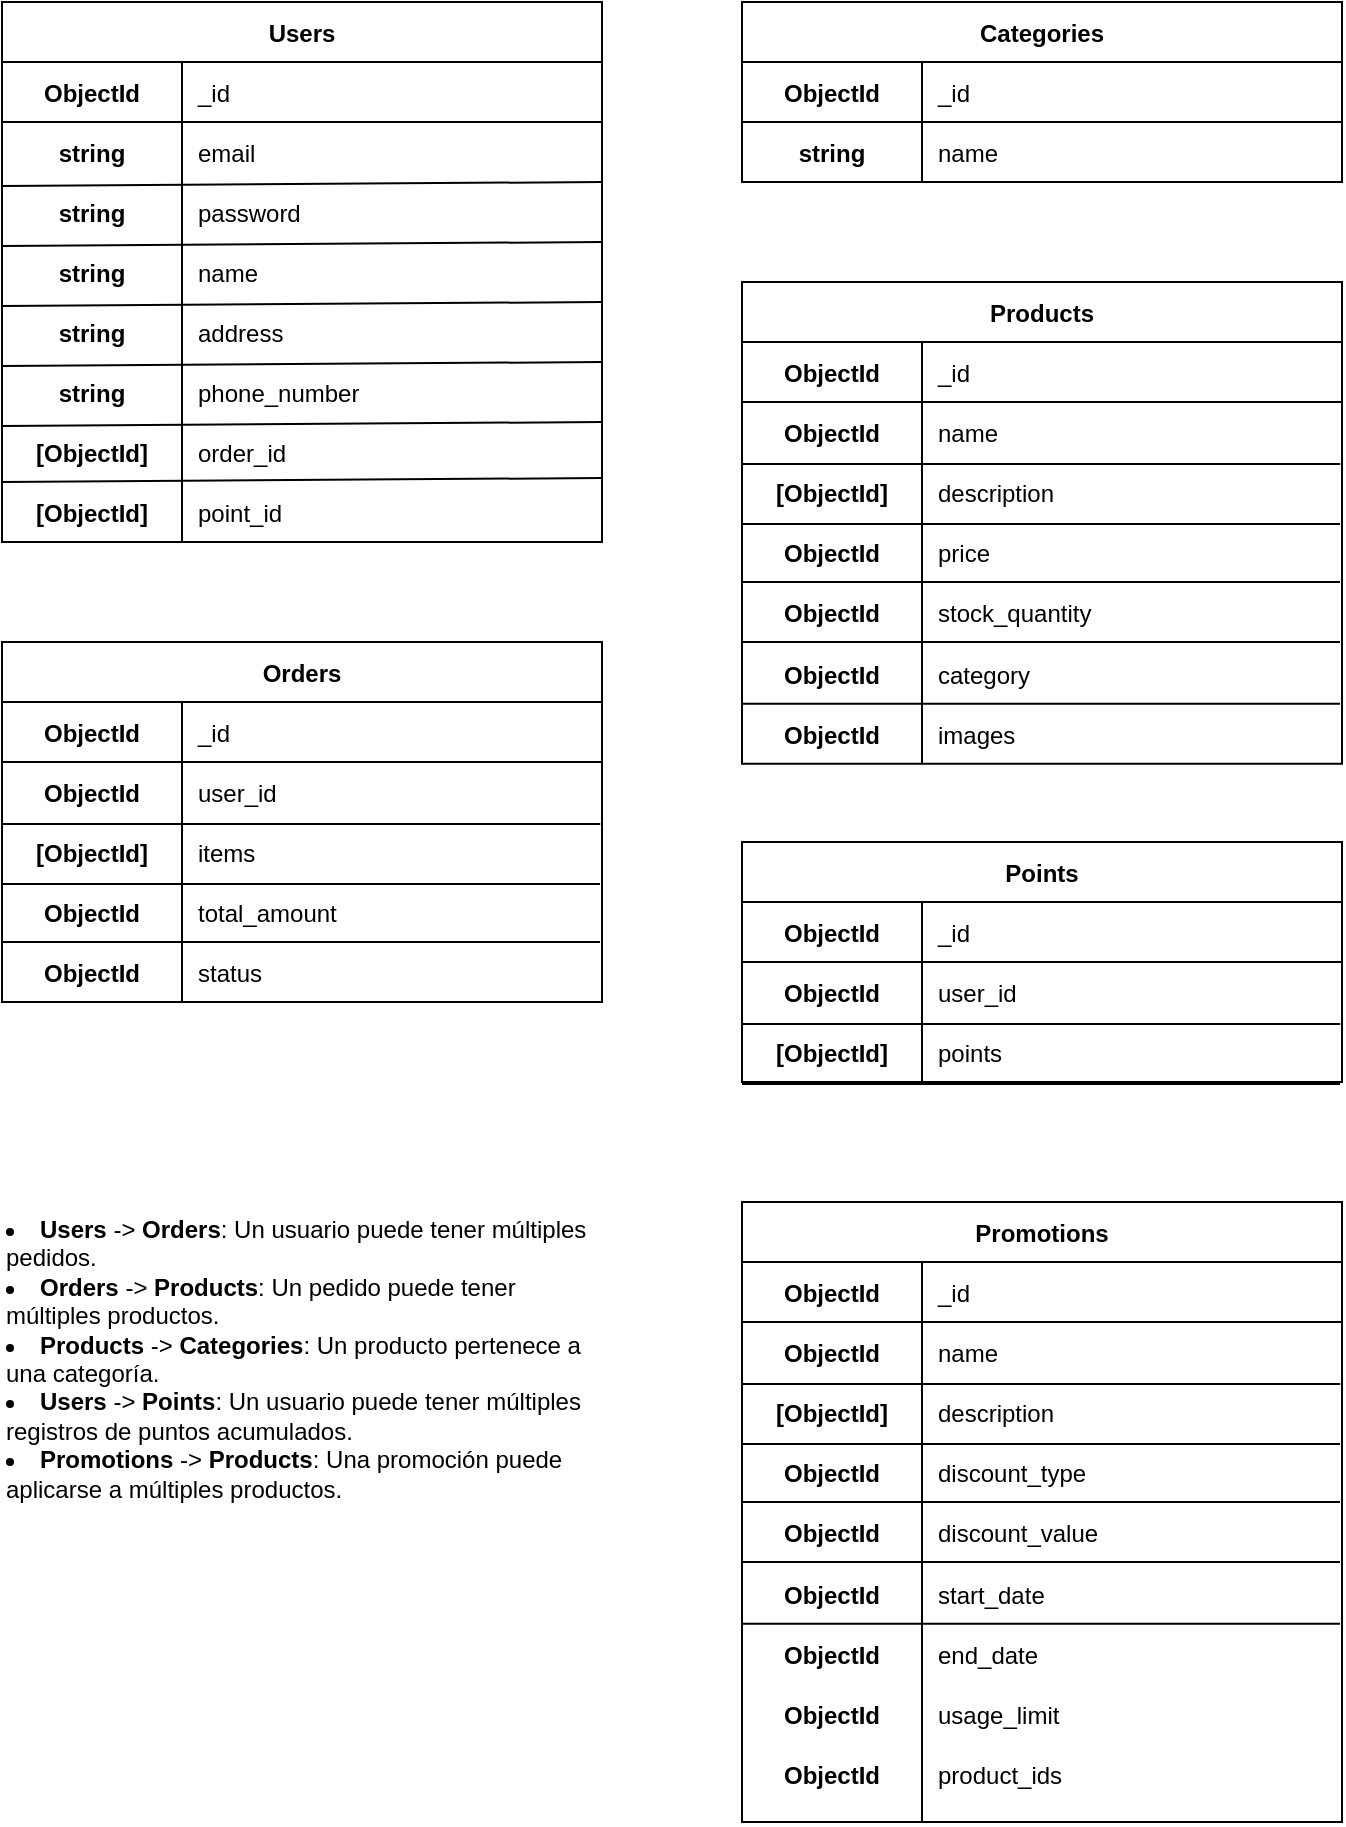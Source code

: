 <mxfile version="24.6.4" type="github">
  <diagram id="R2lEEEUBdFMjLlhIrx00" name="Page-1">
    <mxGraphModel dx="2607" dy="1371" grid="1" gridSize="10" guides="1" tooltips="1" connect="1" arrows="1" fold="1" page="1" pageScale="1" pageWidth="850" pageHeight="1100" math="0" shadow="0" extFonts="Permanent Marker^https://fonts.googleapis.com/css?family=Permanent+Marker">
      <root>
        <mxCell id="0" />
        <mxCell id="1" parent="0" />
        <mxCell id="C-vyLk0tnHw3VtMMgP7b-23" value="Users" style="shape=table;startSize=30;container=1;collapsible=1;childLayout=tableLayout;fixedRows=1;rowLines=0;fontStyle=1;align=center;resizeLast=1;" parent="1" vertex="1">
          <mxGeometry x="70" y="120" width="300" height="270" as="geometry" />
        </mxCell>
        <mxCell id="C-vyLk0tnHw3VtMMgP7b-24" value="" style="shape=partialRectangle;collapsible=0;dropTarget=0;pointerEvents=0;fillColor=none;points=[[0,0.5],[1,0.5]];portConstraint=eastwest;top=0;left=0;right=0;bottom=1;" parent="C-vyLk0tnHw3VtMMgP7b-23" vertex="1">
          <mxGeometry y="30" width="300" height="30" as="geometry" />
        </mxCell>
        <mxCell id="C-vyLk0tnHw3VtMMgP7b-25" value="ObjectId" style="shape=partialRectangle;overflow=hidden;connectable=0;fillColor=none;top=0;left=0;bottom=0;right=0;fontStyle=1;strokeColor=default;" parent="C-vyLk0tnHw3VtMMgP7b-24" vertex="1">
          <mxGeometry width="90" height="30" as="geometry">
            <mxRectangle width="90" height="30" as="alternateBounds" />
          </mxGeometry>
        </mxCell>
        <mxCell id="C-vyLk0tnHw3VtMMgP7b-26" value="_id" style="shape=partialRectangle;overflow=hidden;connectable=0;fillColor=none;top=0;left=0;bottom=0;right=0;align=left;spacingLeft=6;fontStyle=0;" parent="C-vyLk0tnHw3VtMMgP7b-24" vertex="1">
          <mxGeometry x="90" width="210" height="30" as="geometry">
            <mxRectangle width="210" height="30" as="alternateBounds" />
          </mxGeometry>
        </mxCell>
        <mxCell id="C-vyLk0tnHw3VtMMgP7b-27" value="" style="shape=partialRectangle;collapsible=0;dropTarget=0;pointerEvents=0;fillColor=none;points=[[0,0.5],[1,0.5]];portConstraint=eastwest;top=0;left=0;right=0;bottom=0;" parent="C-vyLk0tnHw3VtMMgP7b-23" vertex="1">
          <mxGeometry y="60" width="300" height="30" as="geometry" />
        </mxCell>
        <mxCell id="C-vyLk0tnHw3VtMMgP7b-28" value="string" style="shape=partialRectangle;overflow=hidden;connectable=0;fillColor=none;top=0;left=0;bottom=0;right=0;strokeColor=default;align=center;verticalAlign=middle;fontFamily=Helvetica;fontSize=12;fontColor=default;fontStyle=1;" parent="C-vyLk0tnHw3VtMMgP7b-27" vertex="1">
          <mxGeometry width="90" height="30" as="geometry">
            <mxRectangle width="90" height="30" as="alternateBounds" />
          </mxGeometry>
        </mxCell>
        <mxCell id="C-vyLk0tnHw3VtMMgP7b-29" value="email " style="shape=partialRectangle;overflow=hidden;connectable=0;fillColor=none;top=0;left=0;bottom=0;right=0;align=left;spacingLeft=6;strokeColor=default;verticalAlign=middle;fontFamily=Helvetica;fontSize=12;fontColor=default;fontStyle=0;" parent="C-vyLk0tnHw3VtMMgP7b-27" vertex="1">
          <mxGeometry x="90" width="210" height="30" as="geometry">
            <mxRectangle width="210" height="30" as="alternateBounds" />
          </mxGeometry>
        </mxCell>
        <mxCell id="EPbJx3VBAS1g0BrYEu9k-61" value="" style="endArrow=none;html=1;rounded=0;entryX=0.001;entryY=1.067;entryDx=0;entryDy=0;entryPerimeter=0;" edge="1" parent="C-vyLk0tnHw3VtMMgP7b-23" target="C-vyLk0tnHw3VtMMgP7b-27">
          <mxGeometry width="50" height="50" relative="1" as="geometry">
            <mxPoint x="300" y="90" as="sourcePoint" />
            <mxPoint x="100" y="40" as="targetPoint" />
          </mxGeometry>
        </mxCell>
        <mxCell id="EPbJx3VBAS1g0BrYEu9k-4" value="string" style="shape=partialRectangle;overflow=hidden;connectable=0;fillColor=none;top=0;left=0;bottom=0;right=0;strokeColor=default;align=center;verticalAlign=middle;fontFamily=Helvetica;fontSize=12;fontColor=default;fontStyle=1;" vertex="1" parent="1">
          <mxGeometry x="70" y="240" width="90" height="30" as="geometry">
            <mxRectangle width="90" height="30" as="alternateBounds" />
          </mxGeometry>
        </mxCell>
        <mxCell id="EPbJx3VBAS1g0BrYEu9k-5" value="name" style="shape=partialRectangle;overflow=hidden;connectable=0;fillColor=none;top=0;left=0;bottom=0;right=0;align=left;spacingLeft=6;strokeColor=default;verticalAlign=middle;fontFamily=Helvetica;fontSize=12;fontColor=default;fontStyle=0;" vertex="1" parent="1">
          <mxGeometry x="160" y="240" width="210" height="30" as="geometry">
            <mxRectangle width="210" height="30" as="alternateBounds" />
          </mxGeometry>
        </mxCell>
        <mxCell id="EPbJx3VBAS1g0BrYEu9k-6" value="string" style="shape=partialRectangle;overflow=hidden;connectable=0;fillColor=none;top=0;left=0;bottom=0;right=0;strokeColor=default;align=center;verticalAlign=middle;fontFamily=Helvetica;fontSize=12;fontColor=default;fontStyle=1;labelBorderColor=none;labelBackgroundColor=none;" vertex="1" parent="1">
          <mxGeometry x="70" y="210" width="90" height="30" as="geometry">
            <mxRectangle width="90" height="30" as="alternateBounds" />
          </mxGeometry>
        </mxCell>
        <mxCell id="EPbJx3VBAS1g0BrYEu9k-7" value="password" style="shape=partialRectangle;overflow=hidden;connectable=0;fillColor=none;top=0;left=0;bottom=0;right=0;align=left;spacingLeft=6;strokeColor=default;verticalAlign=middle;fontFamily=Helvetica;fontSize=12;fontColor=default;fontStyle=0;" vertex="1" parent="1">
          <mxGeometry x="160" y="210" width="210" height="30" as="geometry">
            <mxRectangle width="210" height="30" as="alternateBounds" />
          </mxGeometry>
        </mxCell>
        <mxCell id="EPbJx3VBAS1g0BrYEu9k-8" value="string" style="shape=partialRectangle;overflow=hidden;connectable=0;fillColor=none;top=0;left=0;bottom=0;right=0;strokeColor=default;align=center;verticalAlign=middle;fontFamily=Helvetica;fontSize=12;fontColor=default;fontStyle=1;" vertex="1" parent="1">
          <mxGeometry x="70" y="270" width="90" height="30" as="geometry">
            <mxRectangle width="90" height="30" as="alternateBounds" />
          </mxGeometry>
        </mxCell>
        <mxCell id="EPbJx3VBAS1g0BrYEu9k-9" value="address" style="shape=partialRectangle;overflow=hidden;connectable=0;fillColor=none;top=0;left=0;bottom=0;right=0;align=left;spacingLeft=6;strokeColor=default;verticalAlign=middle;fontFamily=Helvetica;fontSize=12;fontColor=default;fontStyle=0;" vertex="1" parent="1">
          <mxGeometry x="160" y="270" width="210" height="30" as="geometry">
            <mxRectangle width="210" height="30" as="alternateBounds" />
          </mxGeometry>
        </mxCell>
        <mxCell id="EPbJx3VBAS1g0BrYEu9k-10" value="string" style="shape=partialRectangle;overflow=hidden;connectable=0;fillColor=none;top=0;left=0;bottom=0;right=0;strokeColor=default;align=center;verticalAlign=middle;fontFamily=Helvetica;fontSize=12;fontColor=default;fontStyle=1;" vertex="1" parent="1">
          <mxGeometry x="70" y="300" width="90" height="30" as="geometry">
            <mxRectangle width="90" height="30" as="alternateBounds" />
          </mxGeometry>
        </mxCell>
        <mxCell id="EPbJx3VBAS1g0BrYEu9k-11" value="phone_number" style="shape=partialRectangle;overflow=hidden;connectable=0;fillColor=none;top=0;left=0;bottom=0;right=0;align=left;spacingLeft=6;strokeColor=default;verticalAlign=middle;fontFamily=Helvetica;fontSize=12;fontColor=default;fontStyle=0;" vertex="1" parent="1">
          <mxGeometry x="160" y="300" width="210" height="30" as="geometry">
            <mxRectangle width="210" height="30" as="alternateBounds" />
          </mxGeometry>
        </mxCell>
        <mxCell id="EPbJx3VBAS1g0BrYEu9k-12" value="[ObjectId]" style="shape=partialRectangle;overflow=hidden;connectable=0;fillColor=none;top=0;left=0;bottom=0;right=0;strokeColor=default;align=center;verticalAlign=middle;fontFamily=Helvetica;fontSize=12;fontColor=default;fontStyle=1;" vertex="1" parent="1">
          <mxGeometry x="70" y="330" width="90" height="30" as="geometry">
            <mxRectangle width="90" height="30" as="alternateBounds" />
          </mxGeometry>
        </mxCell>
        <mxCell id="EPbJx3VBAS1g0BrYEu9k-13" value="order_id" style="shape=partialRectangle;overflow=hidden;connectable=0;fillColor=none;top=0;left=0;bottom=0;right=0;align=left;spacingLeft=6;strokeColor=default;verticalAlign=middle;fontFamily=Helvetica;fontSize=12;fontColor=default;fontStyle=0;" vertex="1" parent="1">
          <mxGeometry x="160" y="330" width="210" height="30" as="geometry">
            <mxRectangle width="210" height="30" as="alternateBounds" />
          </mxGeometry>
        </mxCell>
        <mxCell id="EPbJx3VBAS1g0BrYEu9k-14" value="[ObjectId]" style="shape=partialRectangle;overflow=hidden;connectable=0;fillColor=none;top=0;left=0;bottom=0;right=0;strokeColor=default;align=center;verticalAlign=middle;fontFamily=Helvetica;fontSize=12;fontColor=default;fontStyle=1;" vertex="1" parent="1">
          <mxGeometry x="70" y="360" width="90" height="30" as="geometry">
            <mxRectangle width="90" height="30" as="alternateBounds" />
          </mxGeometry>
        </mxCell>
        <mxCell id="EPbJx3VBAS1g0BrYEu9k-15" value="point_id" style="shape=partialRectangle;overflow=hidden;connectable=0;fillColor=none;top=0;left=0;bottom=0;right=0;align=left;spacingLeft=6;strokeColor=default;verticalAlign=middle;fontFamily=Helvetica;fontSize=12;fontColor=default;fontStyle=0;" vertex="1" parent="1">
          <mxGeometry x="160" y="360" width="210" height="30" as="geometry">
            <mxRectangle width="210" height="30" as="alternateBounds" />
          </mxGeometry>
        </mxCell>
        <mxCell id="EPbJx3VBAS1g0BrYEu9k-16" value="Categories" style="shape=table;startSize=30;container=1;collapsible=1;childLayout=tableLayout;fixedRows=1;rowLines=0;fontStyle=1;align=center;resizeLast=1;" vertex="1" parent="1">
          <mxGeometry x="440" y="120" width="300" height="90" as="geometry" />
        </mxCell>
        <mxCell id="EPbJx3VBAS1g0BrYEu9k-17" value="" style="shape=partialRectangle;collapsible=0;dropTarget=0;pointerEvents=0;fillColor=none;points=[[0,0.5],[1,0.5]];portConstraint=eastwest;top=0;left=0;right=0;bottom=1;" vertex="1" parent="EPbJx3VBAS1g0BrYEu9k-16">
          <mxGeometry y="30" width="300" height="30" as="geometry" />
        </mxCell>
        <mxCell id="EPbJx3VBAS1g0BrYEu9k-18" value="ObjectId" style="shape=partialRectangle;overflow=hidden;connectable=0;fillColor=none;top=0;left=0;bottom=0;right=0;fontStyle=1;strokeColor=default;" vertex="1" parent="EPbJx3VBAS1g0BrYEu9k-17">
          <mxGeometry width="90" height="30" as="geometry">
            <mxRectangle width="90" height="30" as="alternateBounds" />
          </mxGeometry>
        </mxCell>
        <mxCell id="EPbJx3VBAS1g0BrYEu9k-19" value="_id" style="shape=partialRectangle;overflow=hidden;connectable=0;fillColor=none;top=0;left=0;bottom=0;right=0;align=left;spacingLeft=6;fontStyle=0;" vertex="1" parent="EPbJx3VBAS1g0BrYEu9k-17">
          <mxGeometry x="90" width="210" height="30" as="geometry">
            <mxRectangle width="210" height="30" as="alternateBounds" />
          </mxGeometry>
        </mxCell>
        <mxCell id="EPbJx3VBAS1g0BrYEu9k-20" value="" style="shape=partialRectangle;collapsible=0;dropTarget=0;pointerEvents=0;fillColor=none;points=[[0,0.5],[1,0.5]];portConstraint=eastwest;top=0;left=0;right=0;bottom=0;" vertex="1" parent="EPbJx3VBAS1g0BrYEu9k-16">
          <mxGeometry y="60" width="300" height="30" as="geometry" />
        </mxCell>
        <mxCell id="EPbJx3VBAS1g0BrYEu9k-21" value="string" style="shape=partialRectangle;overflow=hidden;connectable=0;fillColor=none;top=0;left=0;bottom=0;right=0;strokeColor=default;align=center;verticalAlign=middle;fontFamily=Helvetica;fontSize=12;fontColor=default;fontStyle=1;" vertex="1" parent="EPbJx3VBAS1g0BrYEu9k-20">
          <mxGeometry width="90" height="30" as="geometry">
            <mxRectangle width="90" height="30" as="alternateBounds" />
          </mxGeometry>
        </mxCell>
        <mxCell id="EPbJx3VBAS1g0BrYEu9k-22" value="name" style="shape=partialRectangle;overflow=hidden;connectable=0;fillColor=none;top=0;left=0;bottom=0;right=0;align=left;spacingLeft=6;strokeColor=default;verticalAlign=middle;fontFamily=Helvetica;fontSize=12;fontColor=default;fontStyle=0;" vertex="1" parent="EPbJx3VBAS1g0BrYEu9k-20">
          <mxGeometry x="90" width="210" height="30" as="geometry">
            <mxRectangle width="210" height="30" as="alternateBounds" />
          </mxGeometry>
        </mxCell>
        <mxCell id="EPbJx3VBAS1g0BrYEu9k-37" value="Orders" style="shape=table;startSize=30;container=1;collapsible=1;childLayout=tableLayout;fixedRows=1;rowLines=0;fontStyle=1;align=center;resizeLast=1;" vertex="1" parent="1">
          <mxGeometry x="70" y="440" width="300" height="180" as="geometry" />
        </mxCell>
        <mxCell id="EPbJx3VBAS1g0BrYEu9k-38" value="" style="shape=partialRectangle;collapsible=0;dropTarget=0;pointerEvents=0;fillColor=none;points=[[0,0.5],[1,0.5]];portConstraint=eastwest;top=0;left=0;right=0;bottom=1;" vertex="1" parent="EPbJx3VBAS1g0BrYEu9k-37">
          <mxGeometry y="30" width="300" height="30" as="geometry" />
        </mxCell>
        <mxCell id="EPbJx3VBAS1g0BrYEu9k-39" value="ObjectId" style="shape=partialRectangle;overflow=hidden;connectable=0;fillColor=none;top=0;left=0;bottom=0;right=0;fontStyle=1;strokeColor=default;" vertex="1" parent="EPbJx3VBAS1g0BrYEu9k-38">
          <mxGeometry width="90" height="30" as="geometry">
            <mxRectangle width="90" height="30" as="alternateBounds" />
          </mxGeometry>
        </mxCell>
        <mxCell id="EPbJx3VBAS1g0BrYEu9k-40" value="_id" style="shape=partialRectangle;overflow=hidden;connectable=0;fillColor=none;top=0;left=0;bottom=0;right=0;align=left;spacingLeft=6;fontStyle=0;" vertex="1" parent="EPbJx3VBAS1g0BrYEu9k-38">
          <mxGeometry x="90" width="210" height="30" as="geometry">
            <mxRectangle width="210" height="30" as="alternateBounds" />
          </mxGeometry>
        </mxCell>
        <mxCell id="EPbJx3VBAS1g0BrYEu9k-41" value="" style="shape=partialRectangle;collapsible=0;dropTarget=0;pointerEvents=0;fillColor=none;points=[[0,0.5],[1,0.5]];portConstraint=eastwest;top=0;left=0;right=0;bottom=0;" vertex="1" parent="EPbJx3VBAS1g0BrYEu9k-37">
          <mxGeometry y="60" width="300" height="30" as="geometry" />
        </mxCell>
        <mxCell id="EPbJx3VBAS1g0BrYEu9k-42" value="ObjectId" style="shape=partialRectangle;overflow=hidden;connectable=0;fillColor=none;top=0;left=0;bottom=0;right=0;strokeColor=default;align=center;verticalAlign=middle;fontFamily=Helvetica;fontSize=12;fontColor=default;fontStyle=1;" vertex="1" parent="EPbJx3VBAS1g0BrYEu9k-41">
          <mxGeometry width="90" height="30" as="geometry">
            <mxRectangle width="90" height="30" as="alternateBounds" />
          </mxGeometry>
        </mxCell>
        <mxCell id="EPbJx3VBAS1g0BrYEu9k-43" value="user_id" style="shape=partialRectangle;overflow=hidden;connectable=0;fillColor=none;top=0;left=0;bottom=0;right=0;align=left;spacingLeft=6;strokeColor=default;verticalAlign=middle;fontFamily=Helvetica;fontSize=12;fontColor=default;fontStyle=0;" vertex="1" parent="EPbJx3VBAS1g0BrYEu9k-41">
          <mxGeometry x="90" width="210" height="30" as="geometry">
            <mxRectangle width="210" height="30" as="alternateBounds" />
          </mxGeometry>
        </mxCell>
        <mxCell id="EPbJx3VBAS1g0BrYEu9k-44" value="[ObjectId]" style="shape=partialRectangle;overflow=hidden;connectable=0;fillColor=none;top=0;left=0;bottom=0;right=0;fontStyle=1;strokeColor=default;" vertex="1" parent="1">
          <mxGeometry x="70" y="530" width="90" height="30" as="geometry">
            <mxRectangle width="90" height="30" as="alternateBounds" />
          </mxGeometry>
        </mxCell>
        <mxCell id="EPbJx3VBAS1g0BrYEu9k-45" value="items" style="shape=partialRectangle;overflow=hidden;connectable=0;fillColor=none;top=0;left=0;bottom=0;right=0;align=left;spacingLeft=6;fontStyle=0;" vertex="1" parent="1">
          <mxGeometry x="160" y="530" width="210" height="30" as="geometry">
            <mxRectangle width="210" height="30" as="alternateBounds" />
          </mxGeometry>
        </mxCell>
        <mxCell id="EPbJx3VBAS1g0BrYEu9k-47" value="" style="endArrow=none;html=1;rounded=0;entryX=0.3;entryY=-0.015;entryDx=0;entryDy=0;entryPerimeter=0;" edge="1" parent="1" target="EPbJx3VBAS1g0BrYEu9k-38">
          <mxGeometry width="50" height="50" relative="1" as="geometry">
            <mxPoint x="160" y="620" as="sourcePoint" />
            <mxPoint x="250" y="430" as="targetPoint" />
          </mxGeometry>
        </mxCell>
        <mxCell id="EPbJx3VBAS1g0BrYEu9k-48" value="" style="endArrow=none;html=1;rounded=0;entryX=0.997;entryY=1.035;entryDx=0;entryDy=0;entryPerimeter=0;" edge="1" parent="1" target="EPbJx3VBAS1g0BrYEu9k-41">
          <mxGeometry width="50" height="50" relative="1" as="geometry">
            <mxPoint x="70" y="531" as="sourcePoint" />
            <mxPoint x="170" y="480" as="targetPoint" />
          </mxGeometry>
        </mxCell>
        <mxCell id="EPbJx3VBAS1g0BrYEu9k-50" value="ObjectId" style="shape=partialRectangle;overflow=hidden;connectable=0;fillColor=none;top=0;left=0;bottom=0;right=0;fontStyle=1;strokeColor=default;" vertex="1" parent="1">
          <mxGeometry x="70" y="560" width="90" height="30" as="geometry">
            <mxRectangle width="90" height="30" as="alternateBounds" />
          </mxGeometry>
        </mxCell>
        <mxCell id="EPbJx3VBAS1g0BrYEu9k-51" value="total_amount" style="shape=partialRectangle;overflow=hidden;connectable=0;fillColor=none;top=0;left=0;bottom=0;right=0;align=left;spacingLeft=6;fontStyle=0;" vertex="1" parent="1">
          <mxGeometry x="160" y="560" width="210" height="30" as="geometry">
            <mxRectangle width="210" height="30" as="alternateBounds" />
          </mxGeometry>
        </mxCell>
        <mxCell id="EPbJx3VBAS1g0BrYEu9k-52" value="" style="endArrow=none;html=1;rounded=0;entryX=0.997;entryY=1.035;entryDx=0;entryDy=0;entryPerimeter=0;" edge="1" parent="1">
          <mxGeometry width="50" height="50" relative="1" as="geometry">
            <mxPoint x="70" y="561" as="sourcePoint" />
            <mxPoint x="369" y="561" as="targetPoint" />
          </mxGeometry>
        </mxCell>
        <mxCell id="EPbJx3VBAS1g0BrYEu9k-53" value="" style="endArrow=none;html=1;rounded=0;entryX=0.997;entryY=1.035;entryDx=0;entryDy=0;entryPerimeter=0;" edge="1" parent="1">
          <mxGeometry width="50" height="50" relative="1" as="geometry">
            <mxPoint x="70" y="590" as="sourcePoint" />
            <mxPoint x="369" y="590" as="targetPoint" />
          </mxGeometry>
        </mxCell>
        <mxCell id="EPbJx3VBAS1g0BrYEu9k-54" value="ObjectId" style="shape=partialRectangle;overflow=hidden;connectable=0;fillColor=none;top=0;left=0;bottom=0;right=0;fontStyle=1;strokeColor=default;" vertex="1" parent="1">
          <mxGeometry x="70" y="590" width="90" height="30" as="geometry">
            <mxRectangle width="90" height="30" as="alternateBounds" />
          </mxGeometry>
        </mxCell>
        <mxCell id="EPbJx3VBAS1g0BrYEu9k-55" value="status" style="shape=partialRectangle;overflow=hidden;connectable=0;fillColor=none;top=0;left=0;bottom=0;right=0;align=left;spacingLeft=6;fontStyle=0;" vertex="1" parent="1">
          <mxGeometry x="160" y="590" width="210" height="30" as="geometry">
            <mxRectangle width="210" height="30" as="alternateBounds" />
          </mxGeometry>
        </mxCell>
        <mxCell id="EPbJx3VBAS1g0BrYEu9k-56" value="" style="endArrow=none;html=1;rounded=0;entryX=0.997;entryY=1.035;entryDx=0;entryDy=0;entryPerimeter=0;" edge="1" parent="1">
          <mxGeometry width="50" height="50" relative="1" as="geometry">
            <mxPoint x="70" y="620" as="sourcePoint" />
            <mxPoint x="369" y="620" as="targetPoint" />
          </mxGeometry>
        </mxCell>
        <mxCell id="EPbJx3VBAS1g0BrYEu9k-60" value="" style="endArrow=none;html=1;rounded=0;" edge="1" parent="1">
          <mxGeometry width="50" height="50" relative="1" as="geometry">
            <mxPoint x="160" y="390" as="sourcePoint" />
            <mxPoint x="160" y="150" as="targetPoint" />
          </mxGeometry>
        </mxCell>
        <mxCell id="EPbJx3VBAS1g0BrYEu9k-62" value="" style="endArrow=none;html=1;rounded=0;entryX=0.001;entryY=1.067;entryDx=0;entryDy=0;entryPerimeter=0;" edge="1" parent="1">
          <mxGeometry width="50" height="50" relative="1" as="geometry">
            <mxPoint x="370" y="240" as="sourcePoint" />
            <mxPoint x="70" y="242" as="targetPoint" />
          </mxGeometry>
        </mxCell>
        <mxCell id="EPbJx3VBAS1g0BrYEu9k-63" value="" style="endArrow=none;html=1;rounded=0;entryX=0.001;entryY=1.067;entryDx=0;entryDy=0;entryPerimeter=0;" edge="1" parent="1">
          <mxGeometry width="50" height="50" relative="1" as="geometry">
            <mxPoint x="370" y="270" as="sourcePoint" />
            <mxPoint x="70" y="272" as="targetPoint" />
          </mxGeometry>
        </mxCell>
        <mxCell id="EPbJx3VBAS1g0BrYEu9k-64" value="" style="endArrow=none;html=1;rounded=0;entryX=0.001;entryY=1.067;entryDx=0;entryDy=0;entryPerimeter=0;" edge="1" parent="1">
          <mxGeometry width="50" height="50" relative="1" as="geometry">
            <mxPoint x="370" y="300" as="sourcePoint" />
            <mxPoint x="70" y="302" as="targetPoint" />
          </mxGeometry>
        </mxCell>
        <mxCell id="EPbJx3VBAS1g0BrYEu9k-65" value="" style="endArrow=none;html=1;rounded=0;entryX=0.001;entryY=1.067;entryDx=0;entryDy=0;entryPerimeter=0;" edge="1" parent="1">
          <mxGeometry width="50" height="50" relative="1" as="geometry">
            <mxPoint x="370" y="330" as="sourcePoint" />
            <mxPoint x="70" y="332" as="targetPoint" />
          </mxGeometry>
        </mxCell>
        <mxCell id="EPbJx3VBAS1g0BrYEu9k-66" value="" style="endArrow=none;html=1;rounded=0;entryX=0.001;entryY=1.067;entryDx=0;entryDy=0;entryPerimeter=0;" edge="1" parent="1">
          <mxGeometry width="50" height="50" relative="1" as="geometry">
            <mxPoint x="370" y="358" as="sourcePoint" />
            <mxPoint x="70" y="360" as="targetPoint" />
          </mxGeometry>
        </mxCell>
        <mxCell id="EPbJx3VBAS1g0BrYEu9k-68" value="Products" style="shape=table;startSize=30;container=1;collapsible=1;childLayout=tableLayout;fixedRows=1;rowLines=0;fontStyle=1;align=center;resizeLast=1;" vertex="1" parent="1">
          <mxGeometry x="440" y="260" width="300" height="240.83" as="geometry" />
        </mxCell>
        <mxCell id="EPbJx3VBAS1g0BrYEu9k-69" value="" style="shape=partialRectangle;collapsible=0;dropTarget=0;pointerEvents=0;fillColor=none;points=[[0,0.5],[1,0.5]];portConstraint=eastwest;top=0;left=0;right=0;bottom=1;" vertex="1" parent="EPbJx3VBAS1g0BrYEu9k-68">
          <mxGeometry y="30" width="300" height="30" as="geometry" />
        </mxCell>
        <mxCell id="EPbJx3VBAS1g0BrYEu9k-70" value="ObjectId" style="shape=partialRectangle;overflow=hidden;connectable=0;fillColor=none;top=0;left=0;bottom=0;right=0;fontStyle=1;strokeColor=default;" vertex="1" parent="EPbJx3VBAS1g0BrYEu9k-69">
          <mxGeometry width="90" height="30" as="geometry">
            <mxRectangle width="90" height="30" as="alternateBounds" />
          </mxGeometry>
        </mxCell>
        <mxCell id="EPbJx3VBAS1g0BrYEu9k-71" value="_id" style="shape=partialRectangle;overflow=hidden;connectable=0;fillColor=none;top=0;left=0;bottom=0;right=0;align=left;spacingLeft=6;fontStyle=0;" vertex="1" parent="EPbJx3VBAS1g0BrYEu9k-69">
          <mxGeometry x="90" width="210" height="30" as="geometry">
            <mxRectangle width="210" height="30" as="alternateBounds" />
          </mxGeometry>
        </mxCell>
        <mxCell id="EPbJx3VBAS1g0BrYEu9k-72" value="" style="shape=partialRectangle;collapsible=0;dropTarget=0;pointerEvents=0;fillColor=none;points=[[0,0.5],[1,0.5]];portConstraint=eastwest;top=0;left=0;right=0;bottom=0;" vertex="1" parent="EPbJx3VBAS1g0BrYEu9k-68">
          <mxGeometry y="60" width="300" height="30" as="geometry" />
        </mxCell>
        <mxCell id="EPbJx3VBAS1g0BrYEu9k-73" value="ObjectId" style="shape=partialRectangle;overflow=hidden;connectable=0;fillColor=none;top=0;left=0;bottom=0;right=0;strokeColor=default;align=center;verticalAlign=middle;fontFamily=Helvetica;fontSize=12;fontColor=default;fontStyle=1;" vertex="1" parent="EPbJx3VBAS1g0BrYEu9k-72">
          <mxGeometry width="90" height="30" as="geometry">
            <mxRectangle width="90" height="30" as="alternateBounds" />
          </mxGeometry>
        </mxCell>
        <mxCell id="EPbJx3VBAS1g0BrYEu9k-74" value="name" style="shape=partialRectangle;overflow=hidden;connectable=0;fillColor=none;top=0;left=0;bottom=0;right=0;align=left;spacingLeft=6;strokeColor=default;verticalAlign=middle;fontFamily=Helvetica;fontSize=12;fontColor=default;fontStyle=0;" vertex="1" parent="EPbJx3VBAS1g0BrYEu9k-72">
          <mxGeometry x="90" width="210" height="30" as="geometry">
            <mxRectangle width="210" height="30" as="alternateBounds" />
          </mxGeometry>
        </mxCell>
        <mxCell id="EPbJx3VBAS1g0BrYEu9k-75" value="[ObjectId]" style="shape=partialRectangle;overflow=hidden;connectable=0;fillColor=none;top=0;left=0;bottom=0;right=0;fontStyle=1;strokeColor=default;" vertex="1" parent="1">
          <mxGeometry x="440" y="350" width="90" height="30" as="geometry">
            <mxRectangle width="90" height="30" as="alternateBounds" />
          </mxGeometry>
        </mxCell>
        <mxCell id="EPbJx3VBAS1g0BrYEu9k-76" value="description" style="shape=partialRectangle;overflow=hidden;connectable=0;fillColor=none;top=0;left=0;bottom=0;right=0;align=left;spacingLeft=6;fontStyle=0;" vertex="1" parent="1">
          <mxGeometry x="530" y="350" width="210" height="30" as="geometry">
            <mxRectangle width="210" height="30" as="alternateBounds" />
          </mxGeometry>
        </mxCell>
        <mxCell id="EPbJx3VBAS1g0BrYEu9k-77" value="" style="endArrow=none;html=1;rounded=0;entryX=0.3;entryY=-0.015;entryDx=0;entryDy=0;entryPerimeter=0;" edge="1" parent="1" target="EPbJx3VBAS1g0BrYEu9k-69">
          <mxGeometry width="50" height="50" relative="1" as="geometry">
            <mxPoint x="530" y="500.83" as="sourcePoint" />
            <mxPoint x="620" y="250.0" as="targetPoint" />
          </mxGeometry>
        </mxCell>
        <mxCell id="EPbJx3VBAS1g0BrYEu9k-78" value="" style="endArrow=none;html=1;rounded=0;entryX=0.997;entryY=1.035;entryDx=0;entryDy=0;entryPerimeter=0;" edge="1" parent="1" target="EPbJx3VBAS1g0BrYEu9k-72">
          <mxGeometry width="50" height="50" relative="1" as="geometry">
            <mxPoint x="440" y="351" as="sourcePoint" />
            <mxPoint x="540" y="300" as="targetPoint" />
          </mxGeometry>
        </mxCell>
        <mxCell id="EPbJx3VBAS1g0BrYEu9k-79" value="ObjectId" style="shape=partialRectangle;overflow=hidden;connectable=0;fillColor=none;top=0;left=0;bottom=0;right=0;fontStyle=1;strokeColor=default;" vertex="1" parent="1">
          <mxGeometry x="440" y="380" width="90" height="30" as="geometry">
            <mxRectangle width="90" height="30" as="alternateBounds" />
          </mxGeometry>
        </mxCell>
        <mxCell id="EPbJx3VBAS1g0BrYEu9k-80" value="price" style="shape=partialRectangle;overflow=hidden;connectable=0;fillColor=none;top=0;left=0;bottom=0;right=0;align=left;spacingLeft=6;fontStyle=0;" vertex="1" parent="1">
          <mxGeometry x="530" y="380" width="210" height="30" as="geometry">
            <mxRectangle width="210" height="30" as="alternateBounds" />
          </mxGeometry>
        </mxCell>
        <mxCell id="EPbJx3VBAS1g0BrYEu9k-81" value="" style="endArrow=none;html=1;rounded=0;entryX=0.997;entryY=1.035;entryDx=0;entryDy=0;entryPerimeter=0;" edge="1" parent="1">
          <mxGeometry width="50" height="50" relative="1" as="geometry">
            <mxPoint x="440" y="381" as="sourcePoint" />
            <mxPoint x="739" y="381" as="targetPoint" />
          </mxGeometry>
        </mxCell>
        <mxCell id="EPbJx3VBAS1g0BrYEu9k-82" value="" style="endArrow=none;html=1;rounded=0;entryX=0.997;entryY=1.035;entryDx=0;entryDy=0;entryPerimeter=0;" edge="1" parent="1">
          <mxGeometry width="50" height="50" relative="1" as="geometry">
            <mxPoint x="440" y="410" as="sourcePoint" />
            <mxPoint x="739" y="410" as="targetPoint" />
          </mxGeometry>
        </mxCell>
        <mxCell id="EPbJx3VBAS1g0BrYEu9k-83" value="ObjectId" style="shape=partialRectangle;overflow=hidden;connectable=0;fillColor=none;top=0;left=0;bottom=0;right=0;fontStyle=1;strokeColor=default;" vertex="1" parent="1">
          <mxGeometry x="440" y="410" width="90" height="30" as="geometry">
            <mxRectangle width="90" height="30" as="alternateBounds" />
          </mxGeometry>
        </mxCell>
        <mxCell id="EPbJx3VBAS1g0BrYEu9k-84" value="stock_quantity" style="shape=partialRectangle;overflow=hidden;connectable=0;fillColor=none;top=0;left=0;bottom=0;right=0;align=left;spacingLeft=6;fontStyle=0;" vertex="1" parent="1">
          <mxGeometry x="530" y="410" width="210" height="30" as="geometry">
            <mxRectangle width="210" height="30" as="alternateBounds" />
          </mxGeometry>
        </mxCell>
        <mxCell id="EPbJx3VBAS1g0BrYEu9k-85" value="" style="endArrow=none;html=1;rounded=0;entryX=0.997;entryY=1.035;entryDx=0;entryDy=0;entryPerimeter=0;" edge="1" parent="1">
          <mxGeometry width="50" height="50" relative="1" as="geometry">
            <mxPoint x="440" y="440" as="sourcePoint" />
            <mxPoint x="739" y="440" as="targetPoint" />
          </mxGeometry>
        </mxCell>
        <mxCell id="EPbJx3VBAS1g0BrYEu9k-86" value="ObjectId" style="shape=partialRectangle;overflow=hidden;connectable=0;fillColor=none;top=0;left=0;bottom=0;right=0;fontStyle=1;strokeColor=default;" vertex="1" parent="1">
          <mxGeometry x="440" y="440.83" width="90" height="30" as="geometry">
            <mxRectangle width="90" height="30" as="alternateBounds" />
          </mxGeometry>
        </mxCell>
        <mxCell id="EPbJx3VBAS1g0BrYEu9k-87" value="category" style="shape=partialRectangle;overflow=hidden;connectable=0;fillColor=none;top=0;left=0;bottom=0;right=0;align=left;spacingLeft=6;fontStyle=0;" vertex="1" parent="1">
          <mxGeometry x="530" y="440.83" width="210" height="30" as="geometry">
            <mxRectangle width="210" height="30" as="alternateBounds" />
          </mxGeometry>
        </mxCell>
        <mxCell id="EPbJx3VBAS1g0BrYEu9k-88" value="" style="endArrow=none;html=1;rounded=0;entryX=0.997;entryY=1.035;entryDx=0;entryDy=0;entryPerimeter=0;" edge="1" parent="1">
          <mxGeometry width="50" height="50" relative="1" as="geometry">
            <mxPoint x="440" y="470.83" as="sourcePoint" />
            <mxPoint x="739" y="470.83" as="targetPoint" />
          </mxGeometry>
        </mxCell>
        <mxCell id="EPbJx3VBAS1g0BrYEu9k-89" value="ObjectId" style="shape=partialRectangle;overflow=hidden;connectable=0;fillColor=none;top=0;left=0;bottom=0;right=0;fontStyle=1;strokeColor=default;" vertex="1" parent="1">
          <mxGeometry x="440" y="470.83" width="90" height="30" as="geometry">
            <mxRectangle width="90" height="30" as="alternateBounds" />
          </mxGeometry>
        </mxCell>
        <mxCell id="EPbJx3VBAS1g0BrYEu9k-90" value="images " style="shape=partialRectangle;overflow=hidden;connectable=0;fillColor=none;top=0;left=0;bottom=0;right=0;align=left;spacingLeft=6;fontStyle=0;" vertex="1" parent="1">
          <mxGeometry x="530" y="470.83" width="210" height="30" as="geometry">
            <mxRectangle width="210" height="30" as="alternateBounds" />
          </mxGeometry>
        </mxCell>
        <mxCell id="EPbJx3VBAS1g0BrYEu9k-114" value="Points" style="shape=table;startSize=30;container=1;collapsible=1;childLayout=tableLayout;fixedRows=1;rowLines=0;fontStyle=1;align=center;resizeLast=1;" vertex="1" parent="1">
          <mxGeometry x="440" y="540" width="300" height="120" as="geometry" />
        </mxCell>
        <mxCell id="EPbJx3VBAS1g0BrYEu9k-115" value="" style="shape=partialRectangle;collapsible=0;dropTarget=0;pointerEvents=0;fillColor=none;points=[[0,0.5],[1,0.5]];portConstraint=eastwest;top=0;left=0;right=0;bottom=1;" vertex="1" parent="EPbJx3VBAS1g0BrYEu9k-114">
          <mxGeometry y="30" width="300" height="30" as="geometry" />
        </mxCell>
        <mxCell id="EPbJx3VBAS1g0BrYEu9k-116" value="ObjectId" style="shape=partialRectangle;overflow=hidden;connectable=0;fillColor=none;top=0;left=0;bottom=0;right=0;fontStyle=1;strokeColor=default;" vertex="1" parent="EPbJx3VBAS1g0BrYEu9k-115">
          <mxGeometry width="90" height="30" as="geometry">
            <mxRectangle width="90" height="30" as="alternateBounds" />
          </mxGeometry>
        </mxCell>
        <mxCell id="EPbJx3VBAS1g0BrYEu9k-117" value="_id" style="shape=partialRectangle;overflow=hidden;connectable=0;fillColor=none;top=0;left=0;bottom=0;right=0;align=left;spacingLeft=6;fontStyle=0;" vertex="1" parent="EPbJx3VBAS1g0BrYEu9k-115">
          <mxGeometry x="90" width="210" height="30" as="geometry">
            <mxRectangle width="210" height="30" as="alternateBounds" />
          </mxGeometry>
        </mxCell>
        <mxCell id="EPbJx3VBAS1g0BrYEu9k-118" value="" style="shape=partialRectangle;collapsible=0;dropTarget=0;pointerEvents=0;fillColor=none;points=[[0,0.5],[1,0.5]];portConstraint=eastwest;top=0;left=0;right=0;bottom=0;" vertex="1" parent="EPbJx3VBAS1g0BrYEu9k-114">
          <mxGeometry y="60" width="300" height="30" as="geometry" />
        </mxCell>
        <mxCell id="EPbJx3VBAS1g0BrYEu9k-119" value="ObjectId" style="shape=partialRectangle;overflow=hidden;connectable=0;fillColor=none;top=0;left=0;bottom=0;right=0;strokeColor=default;align=center;verticalAlign=middle;fontFamily=Helvetica;fontSize=12;fontColor=default;fontStyle=1;" vertex="1" parent="EPbJx3VBAS1g0BrYEu9k-118">
          <mxGeometry width="90" height="30" as="geometry">
            <mxRectangle width="90" height="30" as="alternateBounds" />
          </mxGeometry>
        </mxCell>
        <mxCell id="EPbJx3VBAS1g0BrYEu9k-120" value="user_id" style="shape=partialRectangle;overflow=hidden;connectable=0;fillColor=none;top=0;left=0;bottom=0;right=0;align=left;spacingLeft=6;strokeColor=default;verticalAlign=middle;fontFamily=Helvetica;fontSize=12;fontColor=default;fontStyle=0;" vertex="1" parent="EPbJx3VBAS1g0BrYEu9k-118">
          <mxGeometry x="90" width="210" height="30" as="geometry">
            <mxRectangle width="210" height="30" as="alternateBounds" />
          </mxGeometry>
        </mxCell>
        <mxCell id="EPbJx3VBAS1g0BrYEu9k-121" value="[ObjectId]" style="shape=partialRectangle;overflow=hidden;connectable=0;fillColor=none;top=0;left=0;bottom=0;right=0;fontStyle=1;strokeColor=default;" vertex="1" parent="1">
          <mxGeometry x="440" y="630" width="90" height="30" as="geometry">
            <mxRectangle width="90" height="30" as="alternateBounds" />
          </mxGeometry>
        </mxCell>
        <mxCell id="EPbJx3VBAS1g0BrYEu9k-122" value="points" style="shape=partialRectangle;overflow=hidden;connectable=0;fillColor=none;top=0;left=0;bottom=0;right=0;align=left;spacingLeft=6;fontStyle=0;" vertex="1" parent="1">
          <mxGeometry x="530" y="630" width="210" height="30" as="geometry">
            <mxRectangle width="210" height="30" as="alternateBounds" />
          </mxGeometry>
        </mxCell>
        <mxCell id="EPbJx3VBAS1g0BrYEu9k-123" value="" style="endArrow=none;html=1;rounded=0;" edge="1" parent="1">
          <mxGeometry width="50" height="50" relative="1" as="geometry">
            <mxPoint x="530" y="661.28" as="sourcePoint" />
            <mxPoint x="530" y="570" as="targetPoint" />
          </mxGeometry>
        </mxCell>
        <mxCell id="EPbJx3VBAS1g0BrYEu9k-124" value="" style="endArrow=none;html=1;rounded=0;entryX=0.997;entryY=1.035;entryDx=0;entryDy=0;entryPerimeter=0;" edge="1" parent="1" target="EPbJx3VBAS1g0BrYEu9k-118">
          <mxGeometry width="50" height="50" relative="1" as="geometry">
            <mxPoint x="440" y="631" as="sourcePoint" />
            <mxPoint x="540" y="580" as="targetPoint" />
          </mxGeometry>
        </mxCell>
        <mxCell id="EPbJx3VBAS1g0BrYEu9k-127" value="" style="endArrow=none;html=1;rounded=0;entryX=0.997;entryY=1.035;entryDx=0;entryDy=0;entryPerimeter=0;" edge="1" parent="1">
          <mxGeometry width="50" height="50" relative="1" as="geometry">
            <mxPoint x="440" y="661" as="sourcePoint" />
            <mxPoint x="739" y="661" as="targetPoint" />
          </mxGeometry>
        </mxCell>
        <mxCell id="EPbJx3VBAS1g0BrYEu9k-137" value="Promotions" style="shape=table;startSize=30;container=1;collapsible=1;childLayout=tableLayout;fixedRows=1;rowLines=0;fontStyle=1;align=center;resizeLast=1;" vertex="1" parent="1">
          <mxGeometry x="440" y="720" width="300" height="310" as="geometry" />
        </mxCell>
        <mxCell id="EPbJx3VBAS1g0BrYEu9k-138" value="" style="shape=partialRectangle;collapsible=0;dropTarget=0;pointerEvents=0;fillColor=none;points=[[0,0.5],[1,0.5]];portConstraint=eastwest;top=0;left=0;right=0;bottom=1;" vertex="1" parent="EPbJx3VBAS1g0BrYEu9k-137">
          <mxGeometry y="30" width="300" height="30" as="geometry" />
        </mxCell>
        <mxCell id="EPbJx3VBAS1g0BrYEu9k-139" value="ObjectId" style="shape=partialRectangle;overflow=hidden;connectable=0;fillColor=none;top=0;left=0;bottom=0;right=0;fontStyle=1;strokeColor=default;" vertex="1" parent="EPbJx3VBAS1g0BrYEu9k-138">
          <mxGeometry width="90" height="30" as="geometry">
            <mxRectangle width="90" height="30" as="alternateBounds" />
          </mxGeometry>
        </mxCell>
        <mxCell id="EPbJx3VBAS1g0BrYEu9k-140" value="_id" style="shape=partialRectangle;overflow=hidden;connectable=0;fillColor=none;top=0;left=0;bottom=0;right=0;align=left;spacingLeft=6;fontStyle=0;" vertex="1" parent="EPbJx3VBAS1g0BrYEu9k-138">
          <mxGeometry x="90" width="210" height="30" as="geometry">
            <mxRectangle width="210" height="30" as="alternateBounds" />
          </mxGeometry>
        </mxCell>
        <mxCell id="EPbJx3VBAS1g0BrYEu9k-141" value="" style="shape=partialRectangle;collapsible=0;dropTarget=0;pointerEvents=0;fillColor=none;points=[[0,0.5],[1,0.5]];portConstraint=eastwest;top=0;left=0;right=0;bottom=0;" vertex="1" parent="EPbJx3VBAS1g0BrYEu9k-137">
          <mxGeometry y="60" width="300" height="30" as="geometry" />
        </mxCell>
        <mxCell id="EPbJx3VBAS1g0BrYEu9k-142" value="ObjectId" style="shape=partialRectangle;overflow=hidden;connectable=0;fillColor=none;top=0;left=0;bottom=0;right=0;strokeColor=default;align=center;verticalAlign=middle;fontFamily=Helvetica;fontSize=12;fontColor=default;fontStyle=1;" vertex="1" parent="EPbJx3VBAS1g0BrYEu9k-141">
          <mxGeometry width="90" height="30" as="geometry">
            <mxRectangle width="90" height="30" as="alternateBounds" />
          </mxGeometry>
        </mxCell>
        <mxCell id="EPbJx3VBAS1g0BrYEu9k-143" value="name" style="shape=partialRectangle;overflow=hidden;connectable=0;fillColor=none;top=0;left=0;bottom=0;right=0;align=left;spacingLeft=6;strokeColor=default;verticalAlign=middle;fontFamily=Helvetica;fontSize=12;fontColor=default;fontStyle=0;" vertex="1" parent="EPbJx3VBAS1g0BrYEu9k-141">
          <mxGeometry x="90" width="210" height="30" as="geometry">
            <mxRectangle width="210" height="30" as="alternateBounds" />
          </mxGeometry>
        </mxCell>
        <mxCell id="EPbJx3VBAS1g0BrYEu9k-144" value="[ObjectId]" style="shape=partialRectangle;overflow=hidden;connectable=0;fillColor=none;top=0;left=0;bottom=0;right=0;fontStyle=1;strokeColor=default;" vertex="1" parent="1">
          <mxGeometry x="440" y="810" width="90" height="30" as="geometry">
            <mxRectangle width="90" height="30" as="alternateBounds" />
          </mxGeometry>
        </mxCell>
        <mxCell id="EPbJx3VBAS1g0BrYEu9k-145" value="description" style="shape=partialRectangle;overflow=hidden;connectable=0;fillColor=none;top=0;left=0;bottom=0;right=0;align=left;spacingLeft=6;fontStyle=0;" vertex="1" parent="1">
          <mxGeometry x="530" y="810" width="210" height="30" as="geometry">
            <mxRectangle width="210" height="30" as="alternateBounds" />
          </mxGeometry>
        </mxCell>
        <mxCell id="EPbJx3VBAS1g0BrYEu9k-146" value="" style="endArrow=none;html=1;rounded=0;entryX=0.3;entryY=-0.015;entryDx=0;entryDy=0;entryPerimeter=0;" edge="1" parent="1" target="EPbJx3VBAS1g0BrYEu9k-138">
          <mxGeometry width="50" height="50" relative="1" as="geometry">
            <mxPoint x="530" y="1030" as="sourcePoint" />
            <mxPoint x="620" y="710" as="targetPoint" />
          </mxGeometry>
        </mxCell>
        <mxCell id="EPbJx3VBAS1g0BrYEu9k-147" value="" style="endArrow=none;html=1;rounded=0;entryX=0.997;entryY=1.035;entryDx=0;entryDy=0;entryPerimeter=0;" edge="1" parent="1" target="EPbJx3VBAS1g0BrYEu9k-141">
          <mxGeometry width="50" height="50" relative="1" as="geometry">
            <mxPoint x="440" y="811" as="sourcePoint" />
            <mxPoint x="540" y="760" as="targetPoint" />
          </mxGeometry>
        </mxCell>
        <mxCell id="EPbJx3VBAS1g0BrYEu9k-148" value="ObjectId" style="shape=partialRectangle;overflow=hidden;connectable=0;fillColor=none;top=0;left=0;bottom=0;right=0;fontStyle=1;strokeColor=default;" vertex="1" parent="1">
          <mxGeometry x="440" y="840" width="90" height="30" as="geometry">
            <mxRectangle width="90" height="30" as="alternateBounds" />
          </mxGeometry>
        </mxCell>
        <mxCell id="EPbJx3VBAS1g0BrYEu9k-149" value="discount_type " style="shape=partialRectangle;overflow=hidden;connectable=0;fillColor=none;top=0;left=0;bottom=0;right=0;align=left;spacingLeft=6;fontStyle=0;" vertex="1" parent="1">
          <mxGeometry x="530" y="840" width="210" height="30" as="geometry">
            <mxRectangle width="210" height="30" as="alternateBounds" />
          </mxGeometry>
        </mxCell>
        <mxCell id="EPbJx3VBAS1g0BrYEu9k-150" value="" style="endArrow=none;html=1;rounded=0;entryX=0.997;entryY=1.035;entryDx=0;entryDy=0;entryPerimeter=0;" edge="1" parent="1">
          <mxGeometry width="50" height="50" relative="1" as="geometry">
            <mxPoint x="440" y="841" as="sourcePoint" />
            <mxPoint x="739" y="841" as="targetPoint" />
          </mxGeometry>
        </mxCell>
        <mxCell id="EPbJx3VBAS1g0BrYEu9k-151" value="" style="endArrow=none;html=1;rounded=0;entryX=0.997;entryY=1.035;entryDx=0;entryDy=0;entryPerimeter=0;" edge="1" parent="1">
          <mxGeometry width="50" height="50" relative="1" as="geometry">
            <mxPoint x="440" y="870" as="sourcePoint" />
            <mxPoint x="739" y="870" as="targetPoint" />
          </mxGeometry>
        </mxCell>
        <mxCell id="EPbJx3VBAS1g0BrYEu9k-152" value="ObjectId" style="shape=partialRectangle;overflow=hidden;connectable=0;fillColor=none;top=0;left=0;bottom=0;right=0;fontStyle=1;strokeColor=default;" vertex="1" parent="1">
          <mxGeometry x="440" y="870" width="90" height="30" as="geometry">
            <mxRectangle width="90" height="30" as="alternateBounds" />
          </mxGeometry>
        </mxCell>
        <mxCell id="EPbJx3VBAS1g0BrYEu9k-153" value="discount_value" style="shape=partialRectangle;overflow=hidden;connectable=0;fillColor=none;top=0;left=0;bottom=0;right=0;align=left;spacingLeft=6;fontStyle=0;" vertex="1" parent="1">
          <mxGeometry x="530" y="870" width="210" height="30" as="geometry">
            <mxRectangle width="210" height="30" as="alternateBounds" />
          </mxGeometry>
        </mxCell>
        <mxCell id="EPbJx3VBAS1g0BrYEu9k-154" value="" style="endArrow=none;html=1;rounded=0;entryX=0.997;entryY=1.035;entryDx=0;entryDy=0;entryPerimeter=0;" edge="1" parent="1">
          <mxGeometry width="50" height="50" relative="1" as="geometry">
            <mxPoint x="440" y="900" as="sourcePoint" />
            <mxPoint x="739" y="900" as="targetPoint" />
          </mxGeometry>
        </mxCell>
        <mxCell id="EPbJx3VBAS1g0BrYEu9k-155" value="ObjectId" style="shape=partialRectangle;overflow=hidden;connectable=0;fillColor=none;top=0;left=0;bottom=0;right=0;fontStyle=1;strokeColor=default;" vertex="1" parent="1">
          <mxGeometry x="440" y="900.83" width="90" height="30" as="geometry">
            <mxRectangle width="90" height="30" as="alternateBounds" />
          </mxGeometry>
        </mxCell>
        <mxCell id="EPbJx3VBAS1g0BrYEu9k-156" value="start_date" style="shape=partialRectangle;overflow=hidden;connectable=0;fillColor=none;top=0;left=0;bottom=0;right=0;align=left;spacingLeft=6;fontStyle=0;" vertex="1" parent="1">
          <mxGeometry x="530" y="900.83" width="210" height="30" as="geometry">
            <mxRectangle width="210" height="30" as="alternateBounds" />
          </mxGeometry>
        </mxCell>
        <mxCell id="EPbJx3VBAS1g0BrYEu9k-157" value="" style="endArrow=none;html=1;rounded=0;entryX=0.997;entryY=1.035;entryDx=0;entryDy=0;entryPerimeter=0;" edge="1" parent="1">
          <mxGeometry width="50" height="50" relative="1" as="geometry">
            <mxPoint x="440" y="930.83" as="sourcePoint" />
            <mxPoint x="739" y="930.83" as="targetPoint" />
          </mxGeometry>
        </mxCell>
        <mxCell id="EPbJx3VBAS1g0BrYEu9k-158" value="ObjectId" style="shape=partialRectangle;overflow=hidden;connectable=0;fillColor=none;top=0;left=0;bottom=0;right=0;fontStyle=1;strokeColor=default;" vertex="1" parent="1">
          <mxGeometry x="440" y="930.83" width="90" height="30" as="geometry">
            <mxRectangle width="90" height="30" as="alternateBounds" />
          </mxGeometry>
        </mxCell>
        <mxCell id="EPbJx3VBAS1g0BrYEu9k-159" value="end_date" style="shape=partialRectangle;overflow=hidden;connectable=0;fillColor=none;top=0;left=0;bottom=0;right=0;align=left;spacingLeft=6;fontStyle=0;" vertex="1" parent="1">
          <mxGeometry x="530" y="930.83" width="210" height="30" as="geometry">
            <mxRectangle width="210" height="30" as="alternateBounds" />
          </mxGeometry>
        </mxCell>
        <mxCell id="EPbJx3VBAS1g0BrYEu9k-160" value="ObjectId" style="shape=partialRectangle;overflow=hidden;connectable=0;fillColor=none;top=0;left=0;bottom=0;right=0;fontStyle=1;strokeColor=default;" vertex="1" parent="1">
          <mxGeometry x="440" y="960.83" width="90" height="30" as="geometry">
            <mxRectangle width="90" height="30" as="alternateBounds" />
          </mxGeometry>
        </mxCell>
        <mxCell id="EPbJx3VBAS1g0BrYEu9k-161" value="usage_limit" style="shape=partialRectangle;overflow=hidden;connectable=0;fillColor=none;top=0;left=0;bottom=0;right=0;align=left;spacingLeft=6;fontStyle=0;" vertex="1" parent="1">
          <mxGeometry x="530" y="960.83" width="210" height="30" as="geometry">
            <mxRectangle width="210" height="30" as="alternateBounds" />
          </mxGeometry>
        </mxCell>
        <mxCell id="EPbJx3VBAS1g0BrYEu9k-162" value="ObjectId" style="shape=partialRectangle;overflow=hidden;connectable=0;fillColor=none;top=0;left=0;bottom=0;right=0;fontStyle=1;strokeColor=default;" vertex="1" parent="1">
          <mxGeometry x="440" y="990.83" width="90" height="30" as="geometry">
            <mxRectangle width="90" height="30" as="alternateBounds" />
          </mxGeometry>
        </mxCell>
        <mxCell id="EPbJx3VBAS1g0BrYEu9k-163" value="product_ids " style="shape=partialRectangle;overflow=hidden;connectable=0;fillColor=none;top=0;left=0;bottom=0;right=0;align=left;spacingLeft=6;fontStyle=0;" vertex="1" parent="1">
          <mxGeometry x="530" y="990.83" width="210" height="30" as="geometry">
            <mxRectangle width="210" height="30" as="alternateBounds" />
          </mxGeometry>
        </mxCell>
        <mxCell id="EPbJx3VBAS1g0BrYEu9k-164" value="&lt;li&gt;&lt;strong&gt;Users&lt;/strong&gt; -&amp;gt; &lt;strong&gt;Orders&lt;/strong&gt;: Un usuario puede tener múltiples pedidos.&lt;/li&gt;&lt;li&gt;&lt;strong&gt;Orders&lt;/strong&gt; -&amp;gt; &lt;strong&gt;Products&lt;/strong&gt;: Un pedido puede tener múltiples productos.&lt;/li&gt;&lt;li&gt;&lt;strong&gt;Products&lt;/strong&gt; -&amp;gt; &lt;strong&gt;Categories&lt;/strong&gt;: Un producto pertenece a una categoría.&lt;/li&gt;&lt;li&gt;&lt;strong&gt;Users&lt;/strong&gt; -&amp;gt; &lt;strong&gt;Points&lt;/strong&gt;: Un usuario puede tener múltiples registros de puntos acumulados.&lt;/li&gt;&lt;li&gt;&lt;strong&gt;Promotions&lt;/strong&gt; -&amp;gt; &lt;strong&gt;Products&lt;/strong&gt;: Una promoción puede aplicarse a múltiples productos.&lt;/li&gt;" style="text;whiteSpace=wrap;html=1;" vertex="1" parent="1">
          <mxGeometry x="70" y="720" width="300" height="160" as="geometry" />
        </mxCell>
      </root>
    </mxGraphModel>
  </diagram>
</mxfile>
